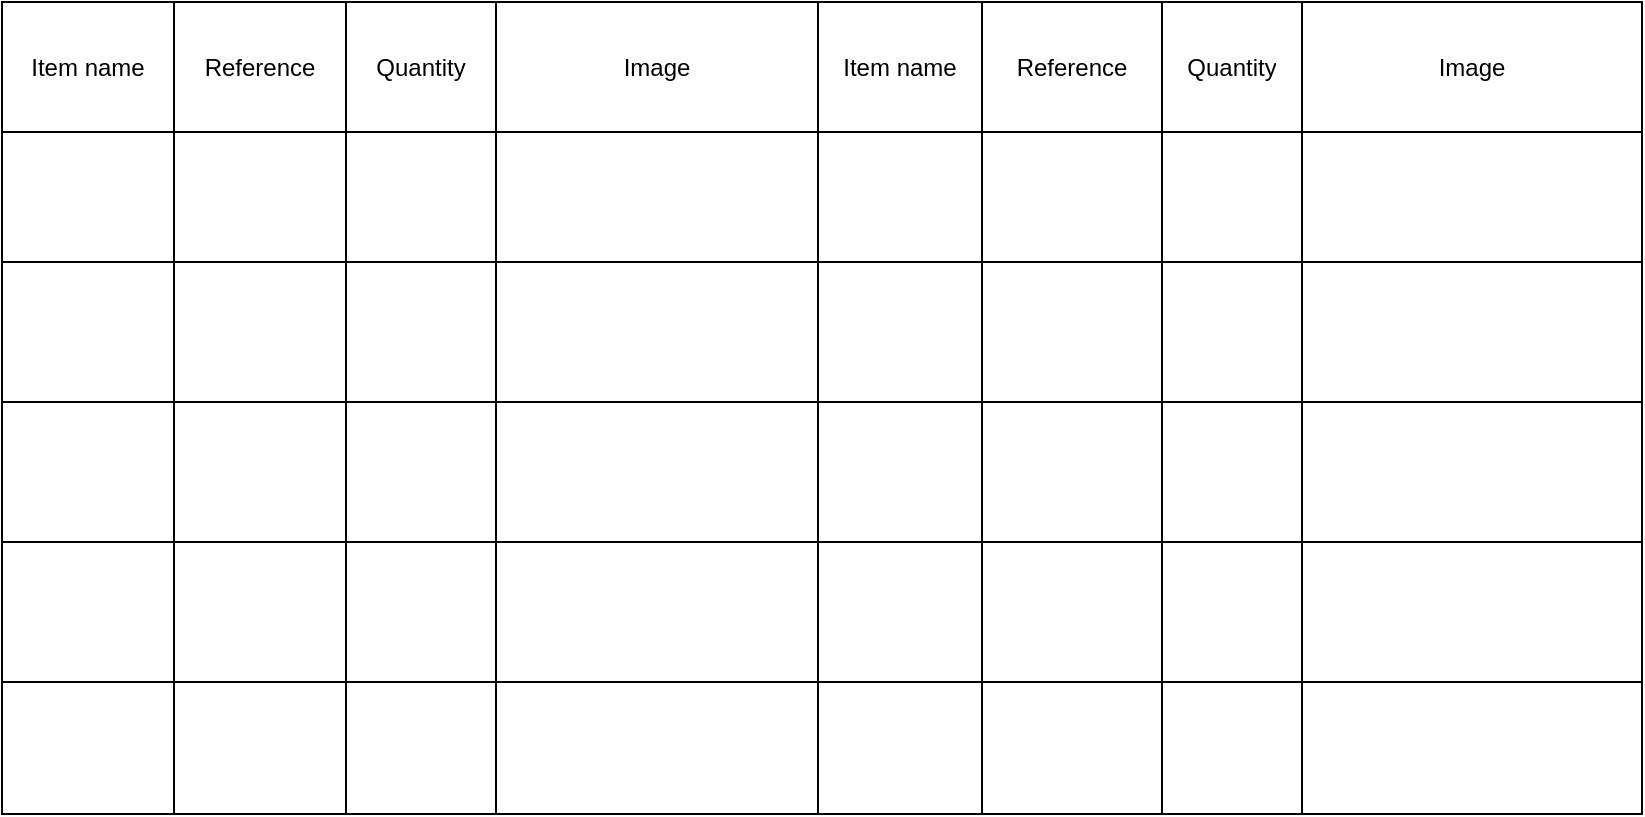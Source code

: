 <mxfile version="14.8.4" type="github">
  <diagram id="kydLf8fK8O1BJlKZnqxI" name="Page-1">
    <mxGraphModel dx="1186" dy="651" grid="1" gridSize="10" guides="1" tooltips="1" connect="1" arrows="1" fold="1" page="1" pageScale="1" pageWidth="827" pageHeight="1169" math="0" shadow="0">
      <root>
        <mxCell id="0" />
        <mxCell id="1" parent="0" />
        <mxCell id="X4j_KYpzzPQGK-hWHXPB-1" value="" style="shape=table;startSize=0;container=1;collapsible=0;childLayout=tableLayout;" vertex="1" parent="1">
          <mxGeometry x="410" y="420" width="820" height="406" as="geometry" />
        </mxCell>
        <mxCell id="X4j_KYpzzPQGK-hWHXPB-2" value="" style="shape=partialRectangle;collapsible=0;dropTarget=0;pointerEvents=0;fillColor=none;top=0;left=0;bottom=0;right=0;points=[[0,0.5],[1,0.5]];portConstraint=eastwest;" vertex="1" parent="X4j_KYpzzPQGK-hWHXPB-1">
          <mxGeometry width="820" height="65" as="geometry" />
        </mxCell>
        <mxCell id="X4j_KYpzzPQGK-hWHXPB-3" value="Item name" style="shape=partialRectangle;html=1;whiteSpace=wrap;connectable=0;overflow=hidden;fillColor=none;top=0;left=0;bottom=0;right=0;" vertex="1" parent="X4j_KYpzzPQGK-hWHXPB-2">
          <mxGeometry width="86" height="65" as="geometry" />
        </mxCell>
        <mxCell id="X4j_KYpzzPQGK-hWHXPB-4" value="Reference" style="shape=partialRectangle;html=1;whiteSpace=wrap;connectable=0;overflow=hidden;fillColor=none;top=0;left=0;bottom=0;right=0;" vertex="1" parent="X4j_KYpzzPQGK-hWHXPB-2">
          <mxGeometry x="86" width="86" height="65" as="geometry" />
        </mxCell>
        <mxCell id="X4j_KYpzzPQGK-hWHXPB-5" value="Quantity" style="shape=partialRectangle;html=1;whiteSpace=wrap;connectable=0;overflow=hidden;fillColor=none;top=0;left=0;bottom=0;right=0;" vertex="1" parent="X4j_KYpzzPQGK-hWHXPB-2">
          <mxGeometry x="172" width="75" height="65" as="geometry" />
        </mxCell>
        <mxCell id="X4j_KYpzzPQGK-hWHXPB-6" value="Image" style="shape=partialRectangle;html=1;whiteSpace=wrap;connectable=0;overflow=hidden;fillColor=none;top=0;left=0;bottom=0;right=0;" vertex="1" parent="X4j_KYpzzPQGK-hWHXPB-2">
          <mxGeometry x="247" width="161" height="65" as="geometry" />
        </mxCell>
        <mxCell id="X4j_KYpzzPQGK-hWHXPB-7" value="Item name" style="shape=partialRectangle;html=1;whiteSpace=wrap;connectable=0;overflow=hidden;fillColor=none;top=0;left=0;bottom=0;right=0;" vertex="1" parent="X4j_KYpzzPQGK-hWHXPB-2">
          <mxGeometry x="408" width="82" height="65" as="geometry" />
        </mxCell>
        <mxCell id="X4j_KYpzzPQGK-hWHXPB-8" value="Reference" style="shape=partialRectangle;html=1;whiteSpace=wrap;connectable=0;overflow=hidden;fillColor=none;top=0;left=0;bottom=0;right=0;" vertex="1" parent="X4j_KYpzzPQGK-hWHXPB-2">
          <mxGeometry x="490" width="90" height="65" as="geometry" />
        </mxCell>
        <mxCell id="X4j_KYpzzPQGK-hWHXPB-66" value="Quantity" style="shape=partialRectangle;html=1;whiteSpace=wrap;connectable=0;overflow=hidden;fillColor=none;top=0;left=0;bottom=0;right=0;" vertex="1" parent="X4j_KYpzzPQGK-hWHXPB-2">
          <mxGeometry x="580" width="70" height="65" as="geometry" />
        </mxCell>
        <mxCell id="X4j_KYpzzPQGK-hWHXPB-9" value="Image" style="shape=partialRectangle;html=1;whiteSpace=wrap;connectable=0;overflow=hidden;fillColor=none;top=0;left=0;bottom=0;right=0;" vertex="1" parent="X4j_KYpzzPQGK-hWHXPB-2">
          <mxGeometry x="650" width="170" height="65" as="geometry" />
        </mxCell>
        <mxCell id="X4j_KYpzzPQGK-hWHXPB-10" style="shape=partialRectangle;collapsible=0;dropTarget=0;pointerEvents=0;fillColor=none;top=0;left=0;bottom=0;right=0;points=[[0,0.5],[1,0.5]];portConstraint=eastwest;" vertex="1" parent="X4j_KYpzzPQGK-hWHXPB-1">
          <mxGeometry y="65" width="820" height="65" as="geometry" />
        </mxCell>
        <mxCell id="X4j_KYpzzPQGK-hWHXPB-11" value="" style="shape=partialRectangle;html=1;whiteSpace=wrap;connectable=0;overflow=hidden;fillColor=none;top=0;left=0;bottom=0;right=0;" vertex="1" parent="X4j_KYpzzPQGK-hWHXPB-10">
          <mxGeometry width="86" height="65" as="geometry" />
        </mxCell>
        <mxCell id="X4j_KYpzzPQGK-hWHXPB-12" style="shape=partialRectangle;html=1;whiteSpace=wrap;connectable=0;overflow=hidden;fillColor=none;top=0;left=0;bottom=0;right=0;" vertex="1" parent="X4j_KYpzzPQGK-hWHXPB-10">
          <mxGeometry x="86" width="86" height="65" as="geometry" />
        </mxCell>
        <mxCell id="X4j_KYpzzPQGK-hWHXPB-13" style="shape=partialRectangle;html=1;whiteSpace=wrap;connectable=0;overflow=hidden;fillColor=none;top=0;left=0;bottom=0;right=0;" vertex="1" parent="X4j_KYpzzPQGK-hWHXPB-10">
          <mxGeometry x="172" width="75" height="65" as="geometry" />
        </mxCell>
        <mxCell id="X4j_KYpzzPQGK-hWHXPB-14" style="shape=partialRectangle;html=1;whiteSpace=wrap;connectable=0;overflow=hidden;fillColor=none;top=0;left=0;bottom=0;right=0;" vertex="1" parent="X4j_KYpzzPQGK-hWHXPB-10">
          <mxGeometry x="247" width="161" height="65" as="geometry" />
        </mxCell>
        <mxCell id="X4j_KYpzzPQGK-hWHXPB-15" value="" style="shape=partialRectangle;html=1;whiteSpace=wrap;connectable=0;overflow=hidden;fillColor=none;top=0;left=0;bottom=0;right=0;" vertex="1" parent="X4j_KYpzzPQGK-hWHXPB-10">
          <mxGeometry x="408" width="82" height="65" as="geometry" />
        </mxCell>
        <mxCell id="X4j_KYpzzPQGK-hWHXPB-16" style="shape=partialRectangle;html=1;whiteSpace=wrap;connectable=0;overflow=hidden;fillColor=none;top=0;left=0;bottom=0;right=0;" vertex="1" parent="X4j_KYpzzPQGK-hWHXPB-10">
          <mxGeometry x="490" width="90" height="65" as="geometry" />
        </mxCell>
        <mxCell id="X4j_KYpzzPQGK-hWHXPB-67" style="shape=partialRectangle;html=1;whiteSpace=wrap;connectable=0;overflow=hidden;fillColor=none;top=0;left=0;bottom=0;right=0;" vertex="1" parent="X4j_KYpzzPQGK-hWHXPB-10">
          <mxGeometry x="580" width="70" height="65" as="geometry" />
        </mxCell>
        <mxCell id="X4j_KYpzzPQGK-hWHXPB-17" value="" style="shape=partialRectangle;html=1;whiteSpace=wrap;connectable=0;overflow=hidden;fillColor=none;top=0;left=0;bottom=0;right=0;" vertex="1" parent="X4j_KYpzzPQGK-hWHXPB-10">
          <mxGeometry x="650" width="170" height="65" as="geometry" />
        </mxCell>
        <mxCell id="X4j_KYpzzPQGK-hWHXPB-18" style="shape=partialRectangle;collapsible=0;dropTarget=0;pointerEvents=0;fillColor=none;top=0;left=0;bottom=0;right=0;points=[[0,0.5],[1,0.5]];portConstraint=eastwest;" vertex="1" parent="X4j_KYpzzPQGK-hWHXPB-1">
          <mxGeometry y="130" width="820" height="70" as="geometry" />
        </mxCell>
        <mxCell id="X4j_KYpzzPQGK-hWHXPB-19" value="" style="shape=partialRectangle;html=1;whiteSpace=wrap;connectable=0;overflow=hidden;fillColor=none;top=0;left=0;bottom=0;right=0;" vertex="1" parent="X4j_KYpzzPQGK-hWHXPB-18">
          <mxGeometry width="86" height="70" as="geometry" />
        </mxCell>
        <mxCell id="X4j_KYpzzPQGK-hWHXPB-20" style="shape=partialRectangle;html=1;whiteSpace=wrap;connectable=0;overflow=hidden;fillColor=none;top=0;left=0;bottom=0;right=0;" vertex="1" parent="X4j_KYpzzPQGK-hWHXPB-18">
          <mxGeometry x="86" width="86" height="70" as="geometry" />
        </mxCell>
        <mxCell id="X4j_KYpzzPQGK-hWHXPB-21" style="shape=partialRectangle;html=1;whiteSpace=wrap;connectable=0;overflow=hidden;fillColor=none;top=0;left=0;bottom=0;right=0;" vertex="1" parent="X4j_KYpzzPQGK-hWHXPB-18">
          <mxGeometry x="172" width="75" height="70" as="geometry" />
        </mxCell>
        <mxCell id="X4j_KYpzzPQGK-hWHXPB-22" style="shape=partialRectangle;html=1;whiteSpace=wrap;connectable=0;overflow=hidden;fillColor=none;top=0;left=0;bottom=0;right=0;" vertex="1" parent="X4j_KYpzzPQGK-hWHXPB-18">
          <mxGeometry x="247" width="161" height="70" as="geometry" />
        </mxCell>
        <mxCell id="X4j_KYpzzPQGK-hWHXPB-23" style="shape=partialRectangle;html=1;whiteSpace=wrap;connectable=0;overflow=hidden;fillColor=none;top=0;left=0;bottom=0;right=0;" vertex="1" parent="X4j_KYpzzPQGK-hWHXPB-18">
          <mxGeometry x="408" width="82" height="70" as="geometry" />
        </mxCell>
        <mxCell id="X4j_KYpzzPQGK-hWHXPB-24" style="shape=partialRectangle;html=1;whiteSpace=wrap;connectable=0;overflow=hidden;fillColor=none;top=0;left=0;bottom=0;right=0;" vertex="1" parent="X4j_KYpzzPQGK-hWHXPB-18">
          <mxGeometry x="490" width="90" height="70" as="geometry" />
        </mxCell>
        <mxCell id="X4j_KYpzzPQGK-hWHXPB-68" style="shape=partialRectangle;html=1;whiteSpace=wrap;connectable=0;overflow=hidden;fillColor=none;top=0;left=0;bottom=0;right=0;" vertex="1" parent="X4j_KYpzzPQGK-hWHXPB-18">
          <mxGeometry x="580" width="70" height="70" as="geometry" />
        </mxCell>
        <mxCell id="X4j_KYpzzPQGK-hWHXPB-25" style="shape=partialRectangle;html=1;whiteSpace=wrap;connectable=0;overflow=hidden;fillColor=none;top=0;left=0;bottom=0;right=0;" vertex="1" parent="X4j_KYpzzPQGK-hWHXPB-18">
          <mxGeometry x="650" width="170" height="70" as="geometry" />
        </mxCell>
        <mxCell id="X4j_KYpzzPQGK-hWHXPB-26" value="" style="shape=partialRectangle;collapsible=0;dropTarget=0;pointerEvents=0;fillColor=none;top=0;left=0;bottom=0;right=0;points=[[0,0.5],[1,0.5]];portConstraint=eastwest;" vertex="1" parent="X4j_KYpzzPQGK-hWHXPB-1">
          <mxGeometry y="200" width="820" height="70" as="geometry" />
        </mxCell>
        <mxCell id="X4j_KYpzzPQGK-hWHXPB-27" value="" style="shape=partialRectangle;html=1;whiteSpace=wrap;connectable=0;overflow=hidden;fillColor=none;top=0;left=0;bottom=0;right=0;" vertex="1" parent="X4j_KYpzzPQGK-hWHXPB-26">
          <mxGeometry width="86" height="70" as="geometry" />
        </mxCell>
        <mxCell id="X4j_KYpzzPQGK-hWHXPB-28" value="" style="shape=partialRectangle;html=1;whiteSpace=wrap;connectable=0;overflow=hidden;fillColor=none;top=0;left=0;bottom=0;right=0;" vertex="1" parent="X4j_KYpzzPQGK-hWHXPB-26">
          <mxGeometry x="86" width="86" height="70" as="geometry" />
        </mxCell>
        <mxCell id="X4j_KYpzzPQGK-hWHXPB-29" value="" style="shape=partialRectangle;html=1;whiteSpace=wrap;connectable=0;overflow=hidden;fillColor=none;top=0;left=0;bottom=0;right=0;" vertex="1" parent="X4j_KYpzzPQGK-hWHXPB-26">
          <mxGeometry x="172" width="75" height="70" as="geometry" />
        </mxCell>
        <mxCell id="X4j_KYpzzPQGK-hWHXPB-30" value="" style="shape=partialRectangle;html=1;whiteSpace=wrap;connectable=0;overflow=hidden;fillColor=none;top=0;left=0;bottom=0;right=0;" vertex="1" parent="X4j_KYpzzPQGK-hWHXPB-26">
          <mxGeometry x="247" width="161" height="70" as="geometry" />
        </mxCell>
        <mxCell id="X4j_KYpzzPQGK-hWHXPB-31" value="" style="shape=partialRectangle;html=1;whiteSpace=wrap;connectable=0;overflow=hidden;fillColor=none;top=0;left=0;bottom=0;right=0;" vertex="1" parent="X4j_KYpzzPQGK-hWHXPB-26">
          <mxGeometry x="408" width="82" height="70" as="geometry" />
        </mxCell>
        <mxCell id="X4j_KYpzzPQGK-hWHXPB-32" value="" style="shape=partialRectangle;html=1;whiteSpace=wrap;connectable=0;overflow=hidden;fillColor=none;top=0;left=0;bottom=0;right=0;" vertex="1" parent="X4j_KYpzzPQGK-hWHXPB-26">
          <mxGeometry x="490" width="90" height="70" as="geometry" />
        </mxCell>
        <mxCell id="X4j_KYpzzPQGK-hWHXPB-69" style="shape=partialRectangle;html=1;whiteSpace=wrap;connectable=0;overflow=hidden;fillColor=none;top=0;left=0;bottom=0;right=0;" vertex="1" parent="X4j_KYpzzPQGK-hWHXPB-26">
          <mxGeometry x="580" width="70" height="70" as="geometry" />
        </mxCell>
        <mxCell id="X4j_KYpzzPQGK-hWHXPB-33" value="" style="shape=partialRectangle;html=1;whiteSpace=wrap;connectable=0;overflow=hidden;fillColor=none;top=0;left=0;bottom=0;right=0;" vertex="1" parent="X4j_KYpzzPQGK-hWHXPB-26">
          <mxGeometry x="650" width="170" height="70" as="geometry" />
        </mxCell>
        <mxCell id="X4j_KYpzzPQGK-hWHXPB-34" value="" style="shape=partialRectangle;collapsible=0;dropTarget=0;pointerEvents=0;fillColor=none;top=0;left=0;bottom=0;right=0;points=[[0,0.5],[1,0.5]];portConstraint=eastwest;" vertex="1" parent="X4j_KYpzzPQGK-hWHXPB-1">
          <mxGeometry y="270" width="820" height="70" as="geometry" />
        </mxCell>
        <mxCell id="X4j_KYpzzPQGK-hWHXPB-35" value="" style="shape=partialRectangle;html=1;whiteSpace=wrap;connectable=0;overflow=hidden;fillColor=none;top=0;left=0;bottom=0;right=0;" vertex="1" parent="X4j_KYpzzPQGK-hWHXPB-34">
          <mxGeometry width="86" height="70" as="geometry" />
        </mxCell>
        <mxCell id="X4j_KYpzzPQGK-hWHXPB-36" value="" style="shape=partialRectangle;html=1;whiteSpace=wrap;connectable=0;overflow=hidden;fillColor=none;top=0;left=0;bottom=0;right=0;" vertex="1" parent="X4j_KYpzzPQGK-hWHXPB-34">
          <mxGeometry x="86" width="86" height="70" as="geometry" />
        </mxCell>
        <mxCell id="X4j_KYpzzPQGK-hWHXPB-37" value="" style="shape=partialRectangle;html=1;whiteSpace=wrap;connectable=0;overflow=hidden;fillColor=none;top=0;left=0;bottom=0;right=0;" vertex="1" parent="X4j_KYpzzPQGK-hWHXPB-34">
          <mxGeometry x="172" width="75" height="70" as="geometry" />
        </mxCell>
        <mxCell id="X4j_KYpzzPQGK-hWHXPB-38" value="" style="shape=partialRectangle;html=1;whiteSpace=wrap;connectable=0;overflow=hidden;fillColor=none;top=0;left=0;bottom=0;right=0;" vertex="1" parent="X4j_KYpzzPQGK-hWHXPB-34">
          <mxGeometry x="247" width="161" height="70" as="geometry" />
        </mxCell>
        <mxCell id="X4j_KYpzzPQGK-hWHXPB-39" value="" style="shape=partialRectangle;html=1;whiteSpace=wrap;connectable=0;overflow=hidden;fillColor=none;top=0;left=0;bottom=0;right=0;" vertex="1" parent="X4j_KYpzzPQGK-hWHXPB-34">
          <mxGeometry x="408" width="82" height="70" as="geometry" />
        </mxCell>
        <mxCell id="X4j_KYpzzPQGK-hWHXPB-40" value="" style="shape=partialRectangle;html=1;whiteSpace=wrap;connectable=0;overflow=hidden;fillColor=none;top=0;left=0;bottom=0;right=0;" vertex="1" parent="X4j_KYpzzPQGK-hWHXPB-34">
          <mxGeometry x="490" width="90" height="70" as="geometry" />
        </mxCell>
        <mxCell id="X4j_KYpzzPQGK-hWHXPB-70" style="shape=partialRectangle;html=1;whiteSpace=wrap;connectable=0;overflow=hidden;fillColor=none;top=0;left=0;bottom=0;right=0;" vertex="1" parent="X4j_KYpzzPQGK-hWHXPB-34">
          <mxGeometry x="580" width="70" height="70" as="geometry" />
        </mxCell>
        <mxCell id="X4j_KYpzzPQGK-hWHXPB-41" value="" style="shape=partialRectangle;html=1;whiteSpace=wrap;connectable=0;overflow=hidden;fillColor=none;top=0;left=0;bottom=0;right=0;" vertex="1" parent="X4j_KYpzzPQGK-hWHXPB-34">
          <mxGeometry x="650" width="170" height="70" as="geometry" />
        </mxCell>
        <mxCell id="X4j_KYpzzPQGK-hWHXPB-42" value="" style="shape=partialRectangle;collapsible=0;dropTarget=0;pointerEvents=0;fillColor=none;top=0;left=0;bottom=0;right=0;points=[[0,0.5],[1,0.5]];portConstraint=eastwest;" vertex="1" parent="X4j_KYpzzPQGK-hWHXPB-1">
          <mxGeometry y="340" width="820" height="66" as="geometry" />
        </mxCell>
        <mxCell id="X4j_KYpzzPQGK-hWHXPB-43" value="" style="shape=partialRectangle;html=1;whiteSpace=wrap;connectable=0;overflow=hidden;fillColor=none;top=0;left=0;bottom=0;right=0;" vertex="1" parent="X4j_KYpzzPQGK-hWHXPB-42">
          <mxGeometry width="86" height="66" as="geometry" />
        </mxCell>
        <mxCell id="X4j_KYpzzPQGK-hWHXPB-44" value="" style="shape=partialRectangle;html=1;whiteSpace=wrap;connectable=0;overflow=hidden;fillColor=none;top=0;left=0;bottom=0;right=0;" vertex="1" parent="X4j_KYpzzPQGK-hWHXPB-42">
          <mxGeometry x="86" width="86" height="66" as="geometry" />
        </mxCell>
        <mxCell id="X4j_KYpzzPQGK-hWHXPB-45" value="" style="shape=partialRectangle;html=1;whiteSpace=wrap;connectable=0;overflow=hidden;fillColor=none;top=0;left=0;bottom=0;right=0;" vertex="1" parent="X4j_KYpzzPQGK-hWHXPB-42">
          <mxGeometry x="172" width="75" height="66" as="geometry" />
        </mxCell>
        <mxCell id="X4j_KYpzzPQGK-hWHXPB-46" value="" style="shape=partialRectangle;html=1;whiteSpace=wrap;connectable=0;overflow=hidden;fillColor=none;top=0;left=0;bottom=0;right=0;" vertex="1" parent="X4j_KYpzzPQGK-hWHXPB-42">
          <mxGeometry x="247" width="161" height="66" as="geometry" />
        </mxCell>
        <mxCell id="X4j_KYpzzPQGK-hWHXPB-47" value="" style="shape=partialRectangle;html=1;whiteSpace=wrap;connectable=0;overflow=hidden;fillColor=none;top=0;left=0;bottom=0;right=0;" vertex="1" parent="X4j_KYpzzPQGK-hWHXPB-42">
          <mxGeometry x="408" width="82" height="66" as="geometry" />
        </mxCell>
        <mxCell id="X4j_KYpzzPQGK-hWHXPB-48" value="" style="shape=partialRectangle;html=1;whiteSpace=wrap;connectable=0;overflow=hidden;fillColor=none;top=0;left=0;bottom=0;right=0;" vertex="1" parent="X4j_KYpzzPQGK-hWHXPB-42">
          <mxGeometry x="490" width="90" height="66" as="geometry" />
        </mxCell>
        <mxCell id="X4j_KYpzzPQGK-hWHXPB-71" style="shape=partialRectangle;html=1;whiteSpace=wrap;connectable=0;overflow=hidden;fillColor=none;top=0;left=0;bottom=0;right=0;" vertex="1" parent="X4j_KYpzzPQGK-hWHXPB-42">
          <mxGeometry x="580" width="70" height="66" as="geometry" />
        </mxCell>
        <mxCell id="X4j_KYpzzPQGK-hWHXPB-49" value="" style="shape=partialRectangle;html=1;whiteSpace=wrap;connectable=0;overflow=hidden;fillColor=none;top=0;left=0;bottom=0;right=0;" vertex="1" parent="X4j_KYpzzPQGK-hWHXPB-42">
          <mxGeometry x="650" width="170" height="66" as="geometry" />
        </mxCell>
      </root>
    </mxGraphModel>
  </diagram>
</mxfile>
